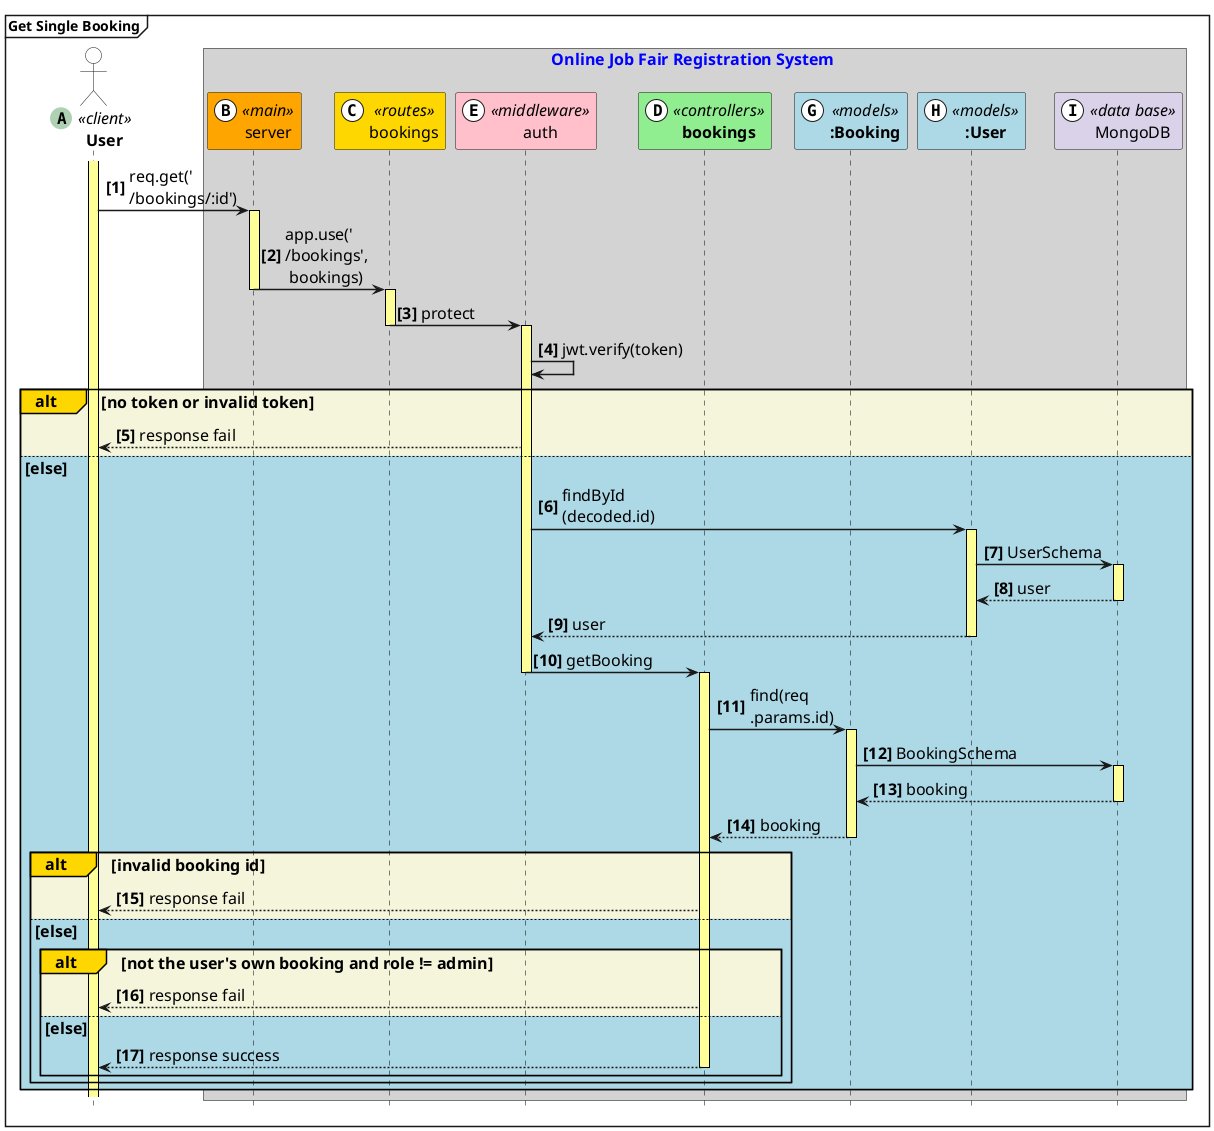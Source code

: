 
@startuml

hide footbox
skinparam sequenceArrowThickness 1.5
skinparam fontsize 50
autonumber 1 "<b>[###]"
skinparam component {
'FontSize 13
'BackgroundColor<<Apache>> Red
'BorderColor<<Apache>> #FF6655
'FontName Courier
'BorderColor black
'BackgroundColor gold
'ArrowFontName Impact
ArrowFontSize 15
'ArrowColor #FF6655
'ArrowFontColor #777777
}
'skinparam backgroundColor #EEEBDC

'title Sequence diagram
skinparam defaultFontSize 16
Mainframe <b>Get Single Booking</b>

actor "<b>User" as user <<(A,#ADD1B2)client>>#White
Box Online Job Fair Registration System #lightgrey
participant "server" as server <<(B,#FFFFFF)main>>#Orange
'participant "auth" as rauth <<(C,#FFFFFF)routes>>#Gold
participant "bookings" as rbookings <<(C,#FFFFFF)routes>>#Gold
'participant "companies" as rcompanies <<(C,#FFFFFF)routes>>#Gold
participant "auth" as middleware_auth <<(E,#FFFFFF)middleware>>#Pink
'participant "<b>auth" as controllers_auth <<(D,#FFFFFF)controllers>>#LightGreen
participant "<b>bookings" as controllers_bookings <<(D,#FFFFFF)controllers>>#LightGreen
'participant "<b>companies" as controllers_companies <<(F,#FFFFFF)controllers>>#LightGreen
' participant "<b>:Company" as models_Company <<(F,#FFFFFF)models>>#LightBlue
participant "<b>:Booking" as models_Booking <<(G,#FFFFFF)models>>#LightBlue
participant "<b>:User" as models_User <<(H,#FFFFFF)models>>#LightBlue
participant "MongoDB" as mongo <<(I,#FFFFFF)data base>>#d9d2e9
end box

Activate user
user->server: req.get('\n/bookings/:id')
Activate server
server->rbookings: app.use('\n/bookings',\n bookings)
DeActivate server
Activate rbookings
'Middleware auth'
rbookings->middleware_auth: protect
DeActivate rbookings
Activate middleware_auth
middleware_auth->middleware_auth: jwt.verify(token)
Alt#Gold #Beige no token or invalid token
middleware_auth-->user: response fail
Else #LightBlue else
middleware_auth->models_User: findById\n(decoded.id)
Activate models_User
models_User->mongo: UserSchema
Activate mongo
mongo-->models_User: user
DeActivate mongo
models_User-->middleware_auth: user
DeActivate models_User
middleware_auth->controllers_bookings: getBooking
DeActivate middleware_auth
Activate controllers_bookings
controllers_bookings->models_Booking: find(req\n.params.id)
Activate models_Booking
models_Booking->mongo: BookingSchema
Activate mongo
mongo-->models_Booking: booking
DeActivate mongo
models_Booking-->controllers_bookings: booking
DeActivate models_Booking
Alt#Gold #Beige invalid booking id
controllers_bookings-->user: response fail
Else #LightBlue else
Alt#Gold #Beige not the user's own booking and role != admin
controllers_bookings-->user: response fail
Else #LightBlue else
controllers_bookings-->user: response success
DeActivate controllers_bookings
End Alt
End Alt
End Alt


skinparam sequence {
'Box ==============================
BoxBorderColor Black
BoxFontColor Blue
BoxFontSize 16
'LifeLine + Arrow ==============================
'ArrowColor DeepSkyBlue
LifeLineBorderColor Black
LifeLineBackgroundColor #FFFF99
'Participant ==============================
ParticipantBorderColor Black
'ParticipantBackgroundColor DodgerBlue
StereoTypeFontSize 14
ParticipantFontSize 16
ParticipantFontColor #0c0c0c
'ParticipantFontName Impact
'Actor ==============================
ActorBorderColor Black
ActorBackgroundColor White
ActorFontSize 16
ActorFontColor Black
'ActorFontName Aapex
' ===================================
}

@enduml